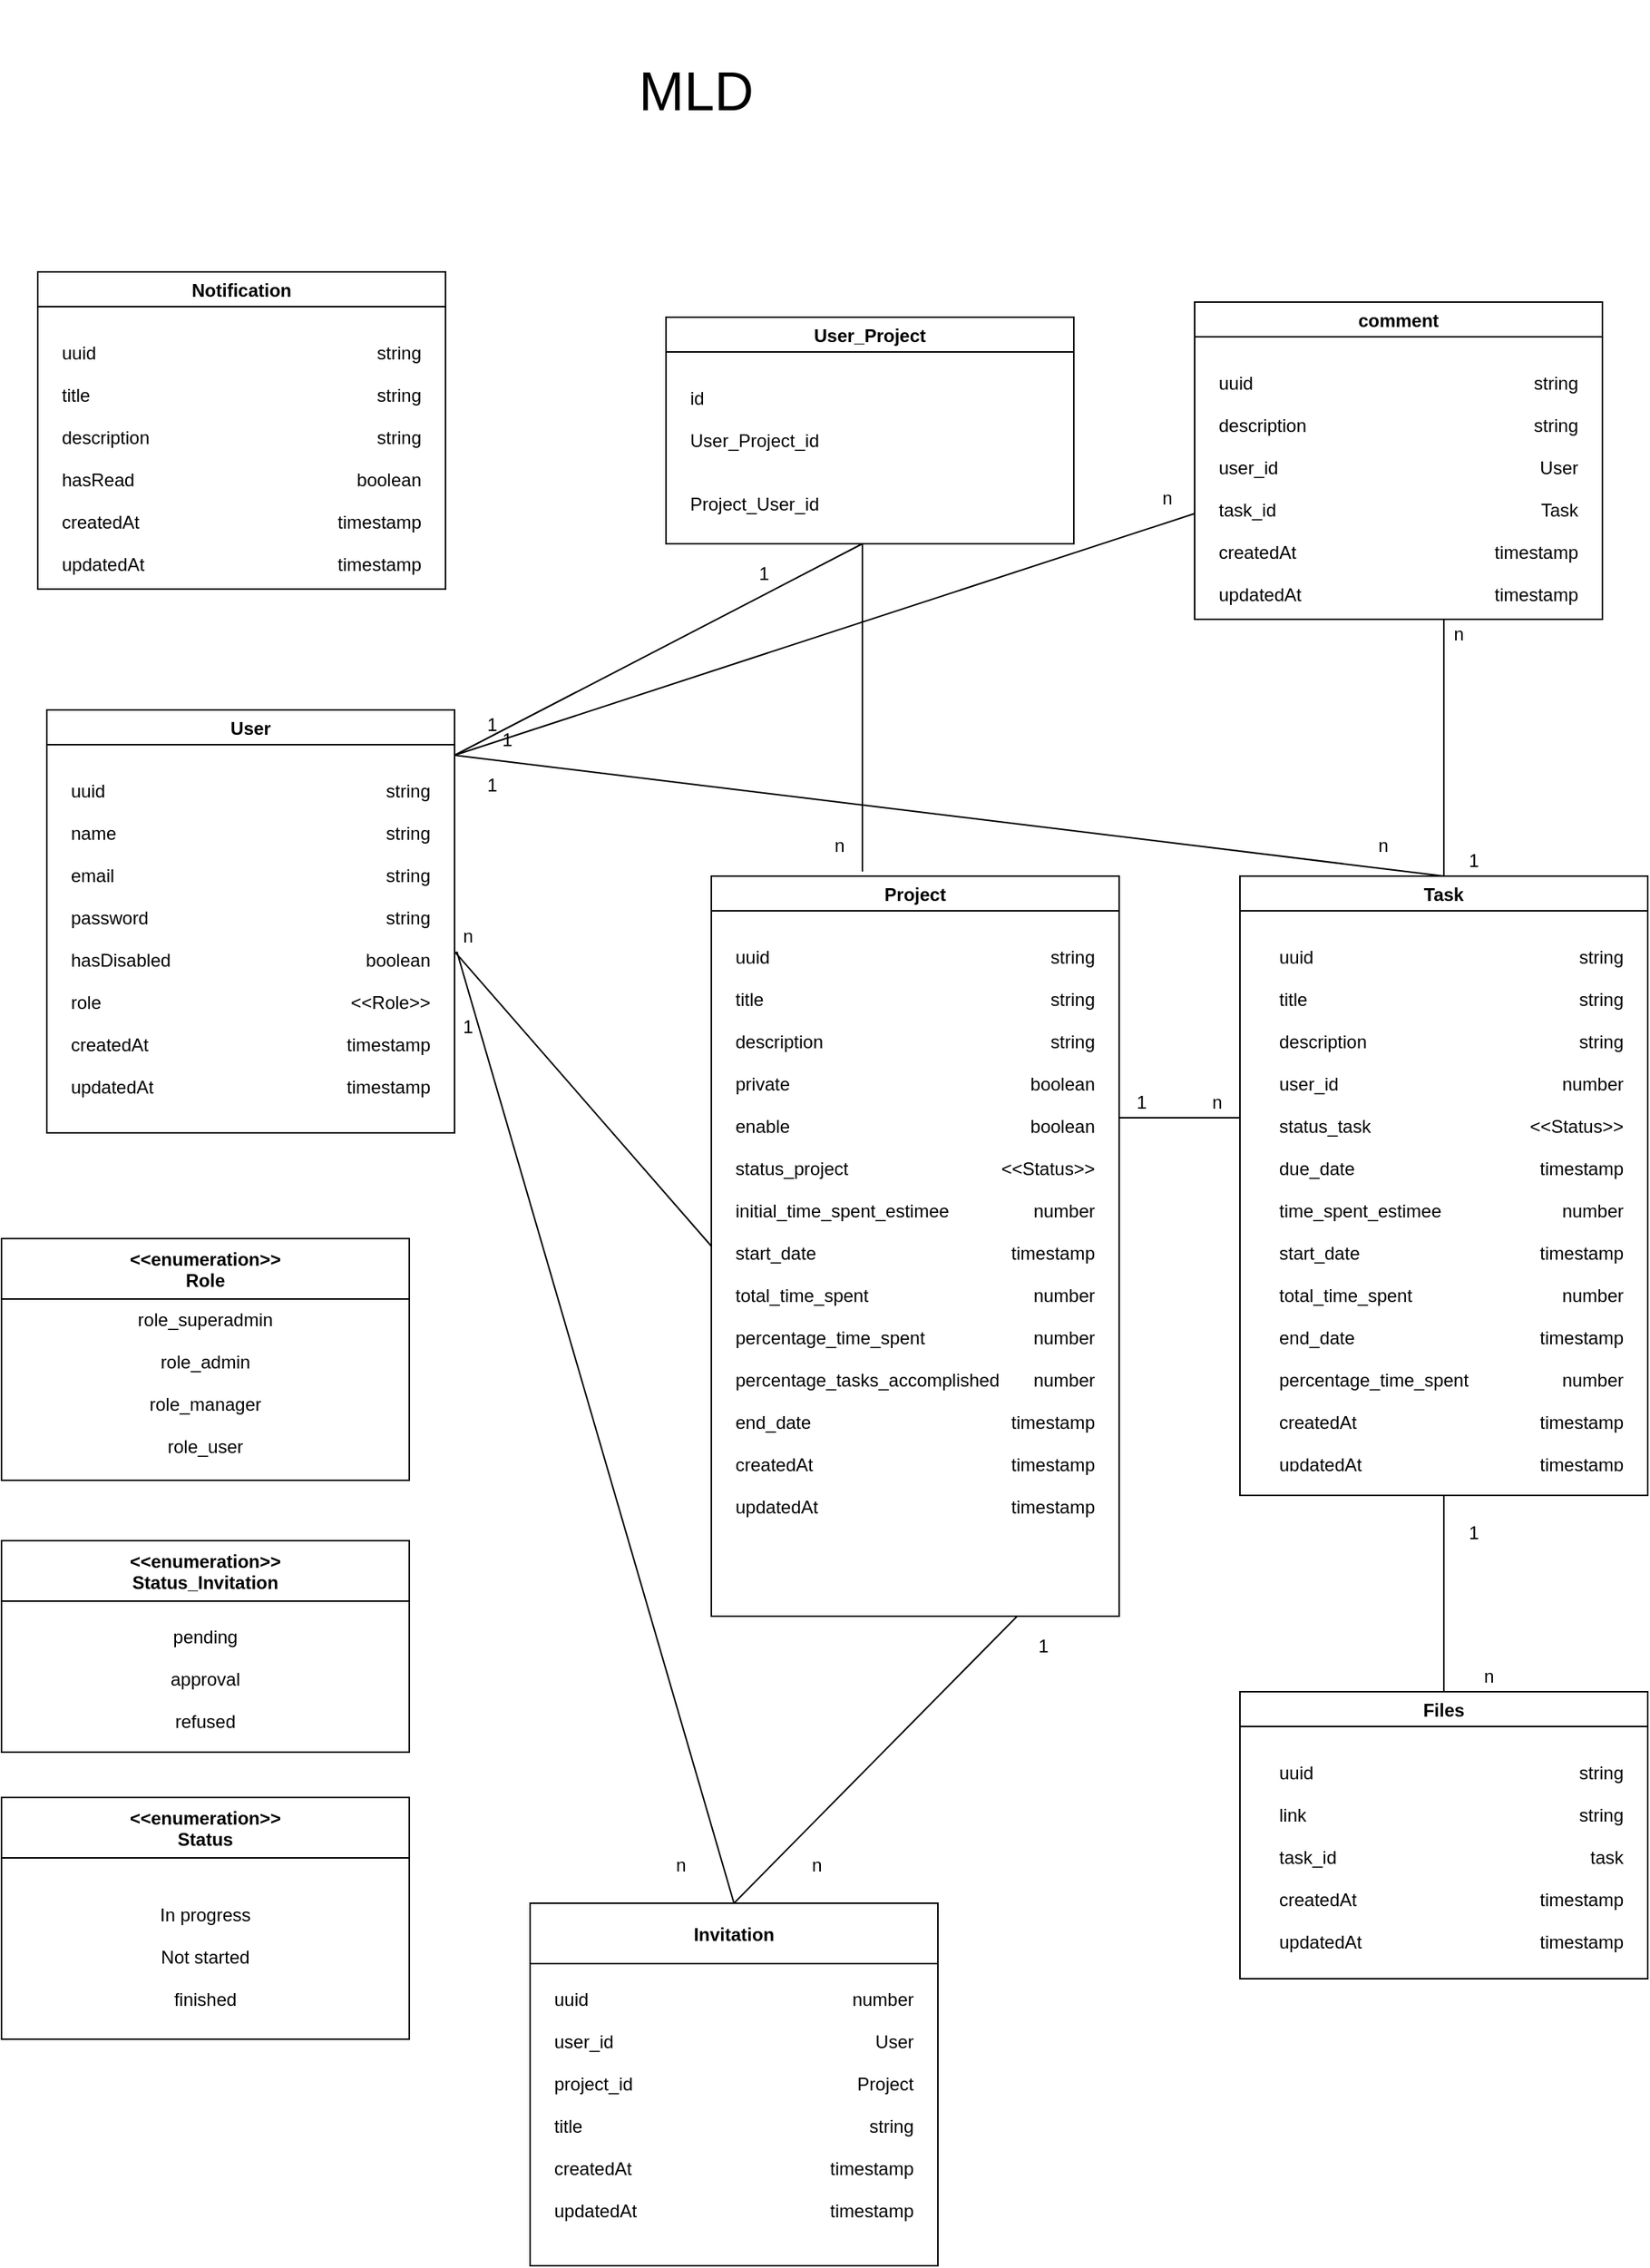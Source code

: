 <mxfile>
    <diagram id="ERd-wVXzLQdruX_8pRjZ" name="Page-1">
        <mxGraphModel dx="1240" dy="1697" grid="1" gridSize="10" guides="1" tooltips="1" connect="1" arrows="1" fold="1" page="1" pageScale="1" pageWidth="827" pageHeight="1169" math="0" shadow="0">
            <root>
                <mxCell id="0"/>
                <mxCell id="1" parent="0"/>
                <mxCell id="6" value="User" style="swimlane;" parent="1" vertex="1">
                    <mxGeometry x="100" y="50" width="270" height="280" as="geometry"/>
                </mxCell>
                <mxCell id="26" value="uuid&#10;&#10;name&#10;&#10;email&#10;&#10;password&#10;&#10;hasDisabled&#10;          &#10;role&#10;&#10;createdAt&#10;&#10;updatedAt&#10;&#10;" style="text;strokeColor=none;fillColor=none;align=left;verticalAlign=top;spacingLeft=4;spacingRight=4;overflow=hidden;rotatable=0;points=[[0,0.5],[1,0.5]];portConstraint=eastwest;" parent="6" vertex="1">
                    <mxGeometry x="10" y="40" width="100" height="360" as="geometry"/>
                </mxCell>
                <mxCell id="28" value="string&#10;&#10;string&#10;&#10;string&#10;&#10;string&#10;&#10;boolean&#10;&#10;&lt;&lt;Role&gt;&gt;&#10;&#10;timestamp&#10;&#10;timestamp" style="text;strokeColor=none;fillColor=none;align=right;verticalAlign=top;spacingLeft=4;spacingRight=4;overflow=hidden;rotatable=0;points=[[0,0.5],[1,0.5]];portConstraint=eastwest;" parent="6" vertex="1">
                    <mxGeometry x="180" y="40" width="80" height="260" as="geometry"/>
                </mxCell>
                <mxCell id="29" value="Project" style="swimlane;" parent="1" vertex="1">
                    <mxGeometry x="540" y="160" width="270" height="490" as="geometry"/>
                </mxCell>
                <mxCell id="30" value="uuid&#10;&#10;title&#10;&#10;description&#10;&#10;private&#10;&#10;enable&#10;&#10;status_project&#10;&#10;initial_time_spent_estimee&#10;&#10;start_date&#10;&#10;total_time_spent&#10;&#10;percentage_time_spent&#10;&#10;percentage_tasks_accomplished&#10;&#10;end_date&#10;&#10;createdAt&#10;&#10;updatedAt&#10;&#10;" style="text;strokeColor=none;fillColor=none;align=left;verticalAlign=top;spacingLeft=4;spacingRight=4;overflow=hidden;rotatable=0;points=[[0,0.5],[1,0.5]];portConstraint=eastwest;" parent="29" vertex="1">
                    <mxGeometry x="10" y="40" width="190" height="430" as="geometry"/>
                </mxCell>
                <mxCell id="31" value="string&#10;&#10;string&#10;&#10;string&#10;&#10;boolean&#10;&#10;boolean&#10;&#10;&lt;&lt;Status&gt;&gt;&#10;&#10;number&#10;&#10;timestamp&#10;&#10;number&#10;&#10;number&#10;&#10;number&#10;&#10;timestamp&#10;&#10;timestamp&#10;&#10;timestamp" style="text;strokeColor=none;fillColor=none;align=right;verticalAlign=top;spacingLeft=4;spacingRight=4;overflow=hidden;rotatable=0;points=[[0,0.5],[1,0.5]];portConstraint=eastwest;" parent="29" vertex="1">
                    <mxGeometry x="180" y="40" width="80" height="440" as="geometry"/>
                </mxCell>
                <mxCell id="32" value="&lt;&lt;enumeration&gt;&gt;&#10;Role" style="swimlane;startSize=40;" parent="1" vertex="1">
                    <mxGeometry x="70" y="400" width="270" height="160" as="geometry"/>
                </mxCell>
                <mxCell id="34" value="role_superadmin&#10;&#10;role_admin&#10;&#10;role_manager&#10;&#10;role_user" style="text;strokeColor=none;fillColor=none;align=center;verticalAlign=top;spacingLeft=4;spacingRight=4;overflow=hidden;rotatable=0;points=[[0,0.5],[1,0.5]];portConstraint=eastwest;" parent="32" vertex="1">
                    <mxGeometry x="10" y="40" width="250" height="130" as="geometry"/>
                </mxCell>
                <mxCell id="35" value="Task" style="swimlane;" parent="1" vertex="1">
                    <mxGeometry x="890" y="160" width="270" height="410" as="geometry"/>
                </mxCell>
                <mxCell id="54" value="uuid&#10;&#10;title&#10;&#10;description&#10;&#10;user_id&#10;&#10;status_task&#10;&#10;due_date&#10;&#10;time_spent_estimee&#10;&#10;start_date&#10;&#10;total_time_spent&#10;&#10;end_date&#10;&#10;percentage_time_spent&#10;&#10;createdAt&#10;&#10;updatedAt&#10;&#10;&#10;&#10;         " style="text;strokeColor=none;fillColor=none;align=left;verticalAlign=top;spacingLeft=4;spacingRight=4;overflow=hidden;rotatable=0;points=[[0,0.5],[1,0.5]];portConstraint=eastwest;" parent="35" vertex="1">
                    <mxGeometry x="20" y="40" width="170" height="350" as="geometry"/>
                </mxCell>
                <mxCell id="55" value="string&#10;&#10;string&#10;&#10;string&#10;&#10;number&#10;&#10;&lt;&lt;Status&gt;&gt;&#10;&#10;timestamp&#10;&#10;number&#10;&#10;timestamp&#10;&#10;number&#10;&#10;timestamp&#10;&#10;number&#10;&#10;timestamp&#10;&#10;timestamp&#10;" style="text;strokeColor=none;fillColor=none;align=right;verticalAlign=top;spacingLeft=4;spacingRight=4;overflow=hidden;rotatable=0;points=[[0,0.5],[1,0.5]];portConstraint=eastwest;" parent="35" vertex="1">
                    <mxGeometry x="120" y="40" width="140" height="350" as="geometry"/>
                </mxCell>
                <mxCell id="43" value="Notification" style="swimlane;startSize=23;" parent="1" vertex="1">
                    <mxGeometry x="94" y="-240" width="270" height="210" as="geometry"/>
                </mxCell>
                <mxCell id="70" value="uuid&#10;&#10;title&#10;&#10;description&#10;&#10;hasRead&#10;&#10;createdAt&#10;&#10;updatedAt         " style="text;strokeColor=none;fillColor=none;align=left;verticalAlign=top;spacingLeft=4;spacingRight=4;overflow=hidden;rotatable=0;points=[[0,0.5],[1,0.5]];portConstraint=eastwest;" parent="43" vertex="1">
                    <mxGeometry x="10" y="40" width="70" height="190" as="geometry"/>
                </mxCell>
                <mxCell id="71" value="string&#10;&#10;string&#10;&#10;string&#10;&#10;boolean&#10;&#10;timestamp&#10;&#10;timestamp" style="text;strokeColor=none;fillColor=none;align=right;verticalAlign=top;spacingLeft=4;spacingRight=4;overflow=hidden;rotatable=0;points=[[0,0.5],[1,0.5]];portConstraint=eastwest;" parent="43" vertex="1">
                    <mxGeometry x="180" y="40" width="80" height="220" as="geometry"/>
                </mxCell>
                <mxCell id="44" value="" style="endArrow=none;html=1;entryX=0;entryY=0.5;entryDx=0;entryDy=0;" parent="1" target="29" edge="1">
                    <mxGeometry width="50" height="50" relative="1" as="geometry">
                        <mxPoint x="370" y="210" as="sourcePoint"/>
                        <mxPoint x="800" y="320" as="targetPoint"/>
                    </mxGeometry>
                </mxCell>
                <mxCell id="45" value="n" style="text;html=1;strokeColor=none;fillColor=none;align=center;verticalAlign=middle;whiteSpace=wrap;rounded=0;" parent="1" vertex="1">
                    <mxGeometry x="364" y="190" width="30" height="20" as="geometry"/>
                </mxCell>
                <mxCell id="47" value="" style="endArrow=none;html=1;" parent="1" edge="1">
                    <mxGeometry width="50" height="50" relative="1" as="geometry">
                        <mxPoint x="890" y="320" as="sourcePoint"/>
                        <mxPoint x="810" y="320" as="targetPoint"/>
                    </mxGeometry>
                </mxCell>
                <mxCell id="48" value="1" style="text;html=1;strokeColor=none;fillColor=none;align=center;verticalAlign=middle;whiteSpace=wrap;rounded=0;" parent="1" vertex="1">
                    <mxGeometry x="810" y="300" width="30" height="20" as="geometry"/>
                </mxCell>
                <mxCell id="50" value="n" style="text;html=1;strokeColor=none;fillColor=none;align=center;verticalAlign=middle;whiteSpace=wrap;rounded=0;" parent="1" vertex="1">
                    <mxGeometry x="860" y="300" width="30" height="20" as="geometry"/>
                </mxCell>
                <mxCell id="51" value="" style="endArrow=none;html=1;entryX=0.5;entryY=0;entryDx=0;entryDy=0;" parent="1" target="35" edge="1">
                    <mxGeometry width="50" height="50" relative="1" as="geometry">
                        <mxPoint x="370" y="80" as="sourcePoint"/>
                        <mxPoint x="890" y="250" as="targetPoint"/>
                        <Array as="points"/>
                    </mxGeometry>
                </mxCell>
                <mxCell id="52" value="1" style="text;html=1;strokeColor=none;fillColor=none;align=center;verticalAlign=middle;whiteSpace=wrap;rounded=0;" parent="1" vertex="1">
                    <mxGeometry x="380" y="50" width="30" height="20" as="geometry"/>
                </mxCell>
                <mxCell id="53" value="n" style="text;html=1;strokeColor=none;fillColor=none;align=center;verticalAlign=middle;whiteSpace=wrap;rounded=0;" parent="1" vertex="1">
                    <mxGeometry x="970" y="130" width="30" height="20" as="geometry"/>
                </mxCell>
                <mxCell id="58" value="User_Project" style="swimlane;startSize=23;" parent="1" vertex="1">
                    <mxGeometry x="510" y="-210" width="270" height="150" as="geometry"/>
                </mxCell>
                <mxCell id="59" value="id&#10;&#10;User_Project_id&#10;&#10;&#10;Project_User_id&#10;&#10;&#10;&#10;&#10;&#10;&#10;&#10;&#10;&#10;            " style="text;strokeColor=none;fillColor=none;align=left;verticalAlign=top;spacingLeft=4;spacingRight=4;overflow=hidden;rotatable=0;points=[[0,0.5],[1,0.5]];portConstraint=eastwest;" parent="58" vertex="1">
                    <mxGeometry x="10" y="40" width="110" height="130" as="geometry"/>
                </mxCell>
                <mxCell id="60" value="" style="endArrow=none;html=1;" parent="1" edge="1">
                    <mxGeometry width="50" height="50" relative="1" as="geometry">
                        <mxPoint x="370" y="80" as="sourcePoint"/>
                        <mxPoint x="640" y="-60" as="targetPoint"/>
                        <Array as="points"/>
                    </mxGeometry>
                </mxCell>
                <mxCell id="61" value="1" style="text;html=1;strokeColor=none;fillColor=none;align=center;verticalAlign=middle;whiteSpace=wrap;rounded=0;" parent="1" vertex="1">
                    <mxGeometry x="380" y="90" width="30" height="20" as="geometry"/>
                </mxCell>
                <mxCell id="62" value="1" style="text;html=1;strokeColor=none;fillColor=none;align=center;verticalAlign=middle;whiteSpace=wrap;rounded=0;" parent="1" vertex="1">
                    <mxGeometry x="560" y="-50" width="30" height="20" as="geometry"/>
                </mxCell>
                <mxCell id="64" value="&lt;&lt;enumeration&gt;&gt;&#10;Status_Invitation" style="swimlane;startSize=40;" parent="1" vertex="1">
                    <mxGeometry x="70" y="600" width="270" height="140" as="geometry"/>
                </mxCell>
                <mxCell id="65" value="pending&#10;&#10;approval&#10;&#10;refused" style="text;strokeColor=none;fillColor=none;align=center;verticalAlign=top;spacingLeft=4;spacingRight=4;overflow=hidden;rotatable=0;points=[[0,0.5],[1,0.5]];portConstraint=eastwest;" parent="64" vertex="1">
                    <mxGeometry x="10" y="50" width="250" height="80" as="geometry"/>
                </mxCell>
                <mxCell id="66" value="Invitation" style="swimlane;startSize=40;" parent="1" vertex="1">
                    <mxGeometry x="420" y="840" width="270" height="240" as="geometry"/>
                </mxCell>
                <mxCell id="68" value="uuid&#10;&#10;user_id&#10;&#10;project_id&#10;&#10;title&#10;&#10;createdAt&#10;&#10;updatedAt" style="text;strokeColor=none;fillColor=none;align=left;verticalAlign=top;spacingLeft=4;spacingRight=4;overflow=hidden;rotatable=0;points=[[0,0.5],[1,0.5]];portConstraint=eastwest;" parent="66" vertex="1">
                    <mxGeometry x="10" y="50" width="70" height="170" as="geometry"/>
                </mxCell>
                <mxCell id="69" value="number&#10;&#10;User&#10;&#10;Project&#10;&#10;string&#10;&#10;timestamp&#10;&#10;timestamp&#10;&#10;" style="text;strokeColor=none;fillColor=none;align=right;verticalAlign=top;spacingLeft=4;spacingRight=4;overflow=hidden;rotatable=0;points=[[0,0.5],[1,0.5]];portConstraint=eastwest;" parent="66" vertex="1">
                    <mxGeometry x="180" y="50" width="80" height="180" as="geometry"/>
                </mxCell>
                <mxCell id="72" value="Files" style="swimlane;" parent="1" vertex="1">
                    <mxGeometry x="890" y="700" width="270" height="190" as="geometry"/>
                </mxCell>
                <mxCell id="73" value="uuid&#10;&#10;link&#10;&#10;task_id&#10;&#10;createdAt&#10;&#10;updatedAt         " style="text;strokeColor=none;fillColor=none;align=left;verticalAlign=top;spacingLeft=4;spacingRight=4;overflow=hidden;rotatable=0;points=[[0,0.5],[1,0.5]];portConstraint=eastwest;" parent="72" vertex="1">
                    <mxGeometry x="20" y="40" width="70" height="140" as="geometry"/>
                </mxCell>
                <mxCell id="74" value="string&#10;&#10;string&#10;&#10;task&#10;&#10;timestamp&#10;&#10;timestamp" style="text;strokeColor=none;fillColor=none;align=right;verticalAlign=top;spacingLeft=4;spacingRight=4;overflow=hidden;rotatable=0;points=[[0,0.5],[1,0.5]];portConstraint=eastwest;" parent="72" vertex="1">
                    <mxGeometry x="180" y="40" width="80" height="150" as="geometry"/>
                </mxCell>
                <mxCell id="75" value="&lt;&lt;enumeration&gt;&gt;&#10;Status" style="swimlane;startSize=40;" parent="1" vertex="1">
                    <mxGeometry x="70" y="770" width="270" height="160" as="geometry"/>
                </mxCell>
                <mxCell id="76" value="&#10;In progress&#10;&#10;Not started&#10;&#10;finished" style="text;strokeColor=none;fillColor=none;align=center;verticalAlign=top;spacingLeft=4;spacingRight=4;overflow=hidden;rotatable=0;points=[[0,0.5],[1,0.5]];portConstraint=eastwest;" parent="75" vertex="1">
                    <mxGeometry x="10" y="50" width="250" height="100" as="geometry"/>
                </mxCell>
                <mxCell id="78" value="1" style="text;html=1;strokeColor=none;fillColor=none;align=center;verticalAlign=middle;whiteSpace=wrap;rounded=0;" parent="1" vertex="1">
                    <mxGeometry x="359" y="250" width="40" height="20" as="geometry"/>
                </mxCell>
                <mxCell id="79" value="n" style="text;html=1;strokeColor=none;fillColor=none;align=center;verticalAlign=middle;whiteSpace=wrap;rounded=0;" parent="1" vertex="1">
                    <mxGeometry x="500" y="800" width="40" height="30" as="geometry"/>
                </mxCell>
                <mxCell id="80" value="" style="endArrow=none;html=1;exitX=0.5;exitY=0;exitDx=0;exitDy=0;entryX=0.75;entryY=1;entryDx=0;entryDy=0;" parent="1" source="66" target="29" edge="1">
                    <mxGeometry width="50" height="50" relative="1" as="geometry">
                        <mxPoint x="685" y="480" as="sourcePoint"/>
                        <mxPoint x="480" y="450" as="targetPoint"/>
                    </mxGeometry>
                </mxCell>
                <mxCell id="81" value="1" style="text;html=1;strokeColor=none;fillColor=none;align=center;verticalAlign=middle;whiteSpace=wrap;rounded=0;" parent="1" vertex="1">
                    <mxGeometry x="740" y="660" width="40" height="20" as="geometry"/>
                </mxCell>
                <mxCell id="82" value="n" style="text;html=1;strokeColor=none;fillColor=none;align=center;verticalAlign=middle;whiteSpace=wrap;rounded=0;" parent="1" vertex="1">
                    <mxGeometry x="590" y="800" width="40" height="30" as="geometry"/>
                </mxCell>
                <mxCell id="83" value="" style="endArrow=none;html=1;exitX=0.5;exitY=0;exitDx=0;exitDy=0;entryX=0.5;entryY=1;entryDx=0;entryDy=0;" parent="1" source="72" target="35" edge="1">
                    <mxGeometry width="50" height="50" relative="1" as="geometry">
                        <mxPoint x="960" y="410" as="sourcePoint"/>
                        <mxPoint x="1020" y="400" as="targetPoint"/>
                    </mxGeometry>
                </mxCell>
                <mxCell id="84" value="n" style="text;html=1;strokeColor=none;fillColor=none;align=center;verticalAlign=middle;whiteSpace=wrap;rounded=0;" parent="1" vertex="1">
                    <mxGeometry x="1040" y="680" width="30" height="20" as="geometry"/>
                </mxCell>
                <mxCell id="85" value="1" style="text;html=1;strokeColor=none;fillColor=none;align=center;verticalAlign=middle;whiteSpace=wrap;rounded=0;" parent="1" vertex="1">
                    <mxGeometry x="1030" y="585" width="30" height="20" as="geometry"/>
                </mxCell>
                <mxCell id="88" value="" style="endArrow=none;html=1;entryX=0.25;entryY=1;entryDx=0;entryDy=0;exitX=0.5;exitY=0;exitDx=0;exitDy=0;" parent="1" source="66" target="45" edge="1">
                    <mxGeometry width="50" height="50" relative="1" as="geometry">
                        <mxPoint x="550" y="830" as="sourcePoint"/>
                        <mxPoint x="370" y="430" as="targetPoint"/>
                    </mxGeometry>
                </mxCell>
                <mxCell id="97" value="n" style="text;html=1;strokeColor=none;fillColor=none;align=center;verticalAlign=middle;whiteSpace=wrap;rounded=0;" parent="1" vertex="1">
                    <mxGeometry x="610" y="130" width="30" height="20" as="geometry"/>
                </mxCell>
                <mxCell id="98" value="comment" style="swimlane;startSize=23;" parent="1" vertex="1">
                    <mxGeometry x="860" y="-220" width="270" height="210" as="geometry"/>
                </mxCell>
                <mxCell id="99" value="uuid&#10;&#10;description&#10;&#10;user_id&#10;&#10;task_id&#10;&#10;createdAt&#10;&#10;updatedAt&#10;         " style="text;strokeColor=none;fillColor=none;align=left;verticalAlign=top;spacingLeft=4;spacingRight=4;overflow=hidden;rotatable=0;points=[[0,0.5],[1,0.5]];portConstraint=eastwest;" parent="98" vertex="1">
                    <mxGeometry x="10" y="40" width="70" height="180" as="geometry"/>
                </mxCell>
                <mxCell id="100" value="string&#10;&#10;string&#10;&#10;User&#10;&#10;Task&#10;&#10;timestamp&#10;&#10;timestamp&#10;&#10;&#10;&#10;" style="text;strokeColor=none;fillColor=none;align=right;verticalAlign=top;spacingLeft=4;spacingRight=4;overflow=hidden;rotatable=0;points=[[0,0.5],[1,0.5]];portConstraint=eastwest;" parent="98" vertex="1">
                    <mxGeometry x="180" y="40" width="80" height="160" as="geometry"/>
                </mxCell>
                <mxCell id="102" value="" style="endArrow=none;html=1;" parent="1" edge="1">
                    <mxGeometry width="50" height="50" relative="1" as="geometry">
                        <mxPoint x="640" y="157" as="sourcePoint"/>
                        <mxPoint x="640" y="-60" as="targetPoint"/>
                        <Array as="points"/>
                    </mxGeometry>
                </mxCell>
                <mxCell id="104" value="" style="endArrow=none;html=1;" parent="1" edge="1">
                    <mxGeometry width="50" height="50" relative="1" as="geometry">
                        <mxPoint x="370" y="80" as="sourcePoint"/>
                        <mxPoint x="860" y="-80" as="targetPoint"/>
                        <Array as="points"/>
                    </mxGeometry>
                </mxCell>
                <mxCell id="105" value="1" style="text;html=1;strokeColor=none;fillColor=none;align=center;verticalAlign=middle;whiteSpace=wrap;rounded=0;" parent="1" vertex="1">
                    <mxGeometry x="390" y="60" width="30" height="20" as="geometry"/>
                </mxCell>
                <mxCell id="106" value="n" style="text;html=1;strokeColor=none;fillColor=none;align=center;verticalAlign=middle;whiteSpace=wrap;rounded=0;" parent="1" vertex="1">
                    <mxGeometry x="827" y="-100" width="30" height="20" as="geometry"/>
                </mxCell>
                <mxCell id="107" value="" style="endArrow=none;html=1;exitX=0.5;exitY=0;exitDx=0;exitDy=0;" parent="1" source="35" edge="1">
                    <mxGeometry width="50" height="50" relative="1" as="geometry">
                        <mxPoint x="1250" y="227" as="sourcePoint"/>
                        <mxPoint x="1025" y="-10" as="targetPoint"/>
                        <Array as="points"/>
                    </mxGeometry>
                </mxCell>
                <mxCell id="108" value="n" style="text;html=1;strokeColor=none;fillColor=none;align=center;verticalAlign=middle;whiteSpace=wrap;rounded=0;" parent="1" vertex="1">
                    <mxGeometry x="1020" y="-10" width="30" height="20" as="geometry"/>
                </mxCell>
                <mxCell id="109" value="1" style="text;html=1;strokeColor=none;fillColor=none;align=center;verticalAlign=middle;whiteSpace=wrap;rounded=0;" parent="1" vertex="1">
                    <mxGeometry x="1030" y="140" width="30" height="20" as="geometry"/>
                </mxCell>
                <mxCell id="110" value="&lt;font style=&quot;font-size: 36px&quot;&gt;MLD&lt;/font&gt;" style="text;html=1;strokeColor=none;fillColor=none;align=center;verticalAlign=middle;whiteSpace=wrap;rounded=0;" parent="1" vertex="1">
                    <mxGeometry x="220" y="-420" width="620" height="120" as="geometry"/>
                </mxCell>
            </root>
        </mxGraphModel>
    </diagram>
</mxfile>